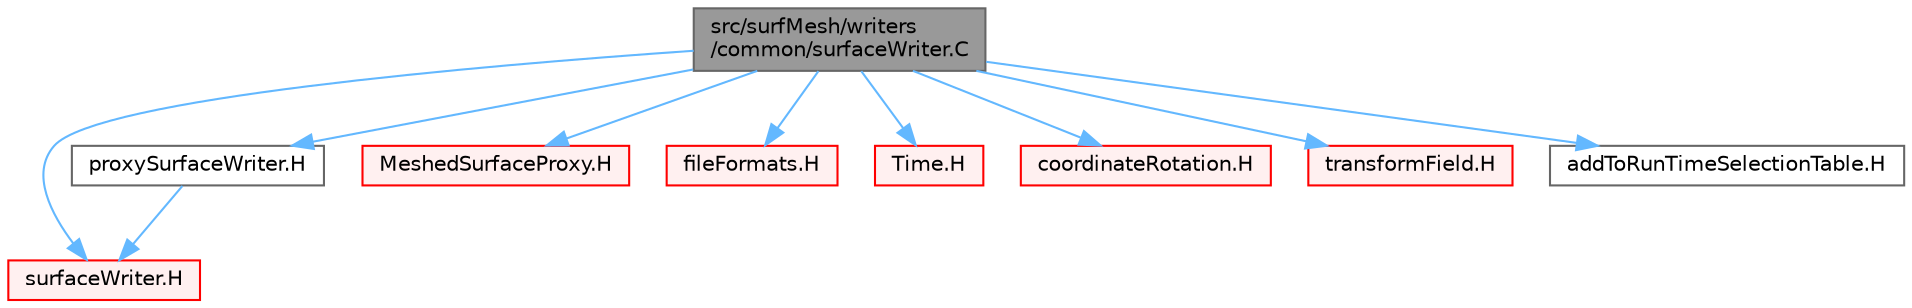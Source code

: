 digraph "src/surfMesh/writers/common/surfaceWriter.C"
{
 // LATEX_PDF_SIZE
  bgcolor="transparent";
  edge [fontname=Helvetica,fontsize=10,labelfontname=Helvetica,labelfontsize=10];
  node [fontname=Helvetica,fontsize=10,shape=box,height=0.2,width=0.4];
  Node1 [id="Node000001",label="src/surfMesh/writers\l/common/surfaceWriter.C",height=0.2,width=0.4,color="gray40", fillcolor="grey60", style="filled", fontcolor="black",tooltip=" "];
  Node1 -> Node2 [id="edge1_Node000001_Node000002",color="steelblue1",style="solid",tooltip=" "];
  Node2 [id="Node000002",label="surfaceWriter.H",height=0.2,width=0.4,color="red", fillcolor="#FFF0F0", style="filled",URL="$surfaceWriter_8H.html",tooltip=" "];
  Node1 -> Node244 [id="edge2_Node000001_Node000244",color="steelblue1",style="solid",tooltip=" "];
  Node244 [id="Node000244",label="proxySurfaceWriter.H",height=0.2,width=0.4,color="grey40", fillcolor="white", style="filled",URL="$proxySurfaceWriter_8H.html",tooltip=" "];
  Node244 -> Node2 [id="edge3_Node000244_Node000002",color="steelblue1",style="solid",tooltip=" "];
  Node1 -> Node245 [id="edge4_Node000001_Node000245",color="steelblue1",style="solid",tooltip=" "];
  Node245 [id="Node000245",label="MeshedSurfaceProxy.H",height=0.2,width=0.4,color="red", fillcolor="#FFF0F0", style="filled",URL="$MeshedSurfaceProxy_8H.html",tooltip=" "];
  Node1 -> Node254 [id="edge5_Node000001_Node000254",color="steelblue1",style="solid",tooltip=" "];
  Node254 [id="Node000254",label="fileFormats.H",height=0.2,width=0.4,color="red", fillcolor="#FFF0F0", style="filled",URL="$fileFormats_8H.html",tooltip=" "];
  Node1 -> Node255 [id="edge6_Node000001_Node000255",color="steelblue1",style="solid",tooltip=" "];
  Node255 [id="Node000255",label="Time.H",height=0.2,width=0.4,color="red", fillcolor="#FFF0F0", style="filled",URL="$Time_8H.html",tooltip=" "];
  Node1 -> Node198 [id="edge7_Node000001_Node000198",color="steelblue1",style="solid",tooltip=" "];
  Node198 [id="Node000198",label="coordinateRotation.H",height=0.2,width=0.4,color="red", fillcolor="#FFF0F0", style="filled",URL="$coordinateRotation_8H.html",tooltip=" "];
  Node1 -> Node316 [id="edge8_Node000001_Node000316",color="steelblue1",style="solid",tooltip=" "];
  Node316 [id="Node000316",label="transformField.H",height=0.2,width=0.4,color="red", fillcolor="#FFF0F0", style="filled",URL="$transformField_8H.html",tooltip="Spatial transformation functions for primitive fields."];
  Node1 -> Node331 [id="edge9_Node000001_Node000331",color="steelblue1",style="solid",tooltip=" "];
  Node331 [id="Node000331",label="addToRunTimeSelectionTable.H",height=0.2,width=0.4,color="grey40", fillcolor="white", style="filled",URL="$addToRunTimeSelectionTable_8H.html",tooltip="Macros for easy insertion into run-time selection tables."];
}
